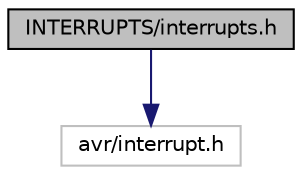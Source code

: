digraph "INTERRUPTS/interrupts.h"
{
 // LATEX_PDF_SIZE
  edge [fontname="Helvetica",fontsize="10",labelfontname="Helvetica",labelfontsize="10"];
  node [fontname="Helvetica",fontsize="10",shape=record];
  Node1 [label="INTERRUPTS/interrupts.h",height=0.2,width=0.4,color="black", fillcolor="grey75", style="filled", fontcolor="black",tooltip="Enables pin-interrupts for the ATmega162."];
  Node1 -> Node2 [color="midnightblue",fontsize="10",style="solid",fontname="Helvetica"];
  Node2 [label="avr/interrupt.h",height=0.2,width=0.4,color="grey75", fillcolor="white", style="filled",tooltip=" "];
}
